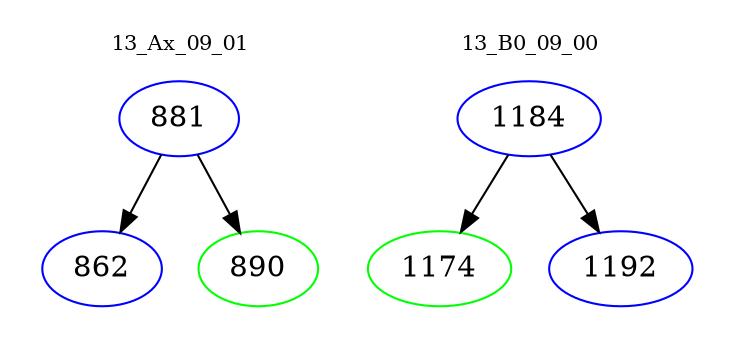 digraph{
subgraph cluster_0 {
color = white
label = "13_Ax_09_01";
fontsize=10;
T0_881 [label="881", color="blue"]
T0_881 -> T0_862 [color="black"]
T0_862 [label="862", color="blue"]
T0_881 -> T0_890 [color="black"]
T0_890 [label="890", color="green"]
}
subgraph cluster_1 {
color = white
label = "13_B0_09_00";
fontsize=10;
T1_1184 [label="1184", color="blue"]
T1_1184 -> T1_1174 [color="black"]
T1_1174 [label="1174", color="green"]
T1_1184 -> T1_1192 [color="black"]
T1_1192 [label="1192", color="blue"]
}
}
